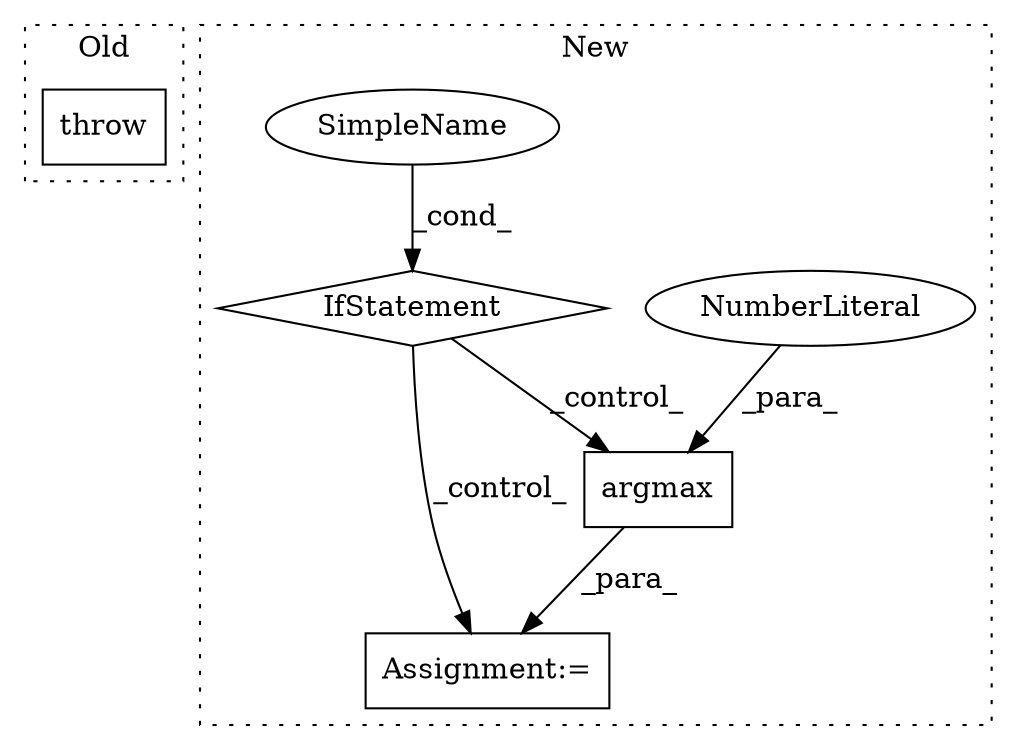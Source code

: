 digraph G {
subgraph cluster0 {
1 [label="throw" a="53" s="6206" l="6" shape="box"];
label = "Old";
style="dotted";
}
subgraph cluster1 {
2 [label="argmax" a="32" s="6453,6463" l="7,1" shape="box"];
3 [label="NumberLiteral" a="34" s="6462" l="1" shape="ellipse"];
4 [label="Assignment:=" a="7" s="6446" l="1" shape="box"];
5 [label="IfStatement" a="25" s="6294,6307" l="4,2" shape="diamond"];
6 [label="SimpleName" a="42" s="" l="" shape="ellipse"];
label = "New";
style="dotted";
}
2 -> 4 [label="_para_"];
3 -> 2 [label="_para_"];
5 -> 2 [label="_control_"];
5 -> 4 [label="_control_"];
6 -> 5 [label="_cond_"];
}